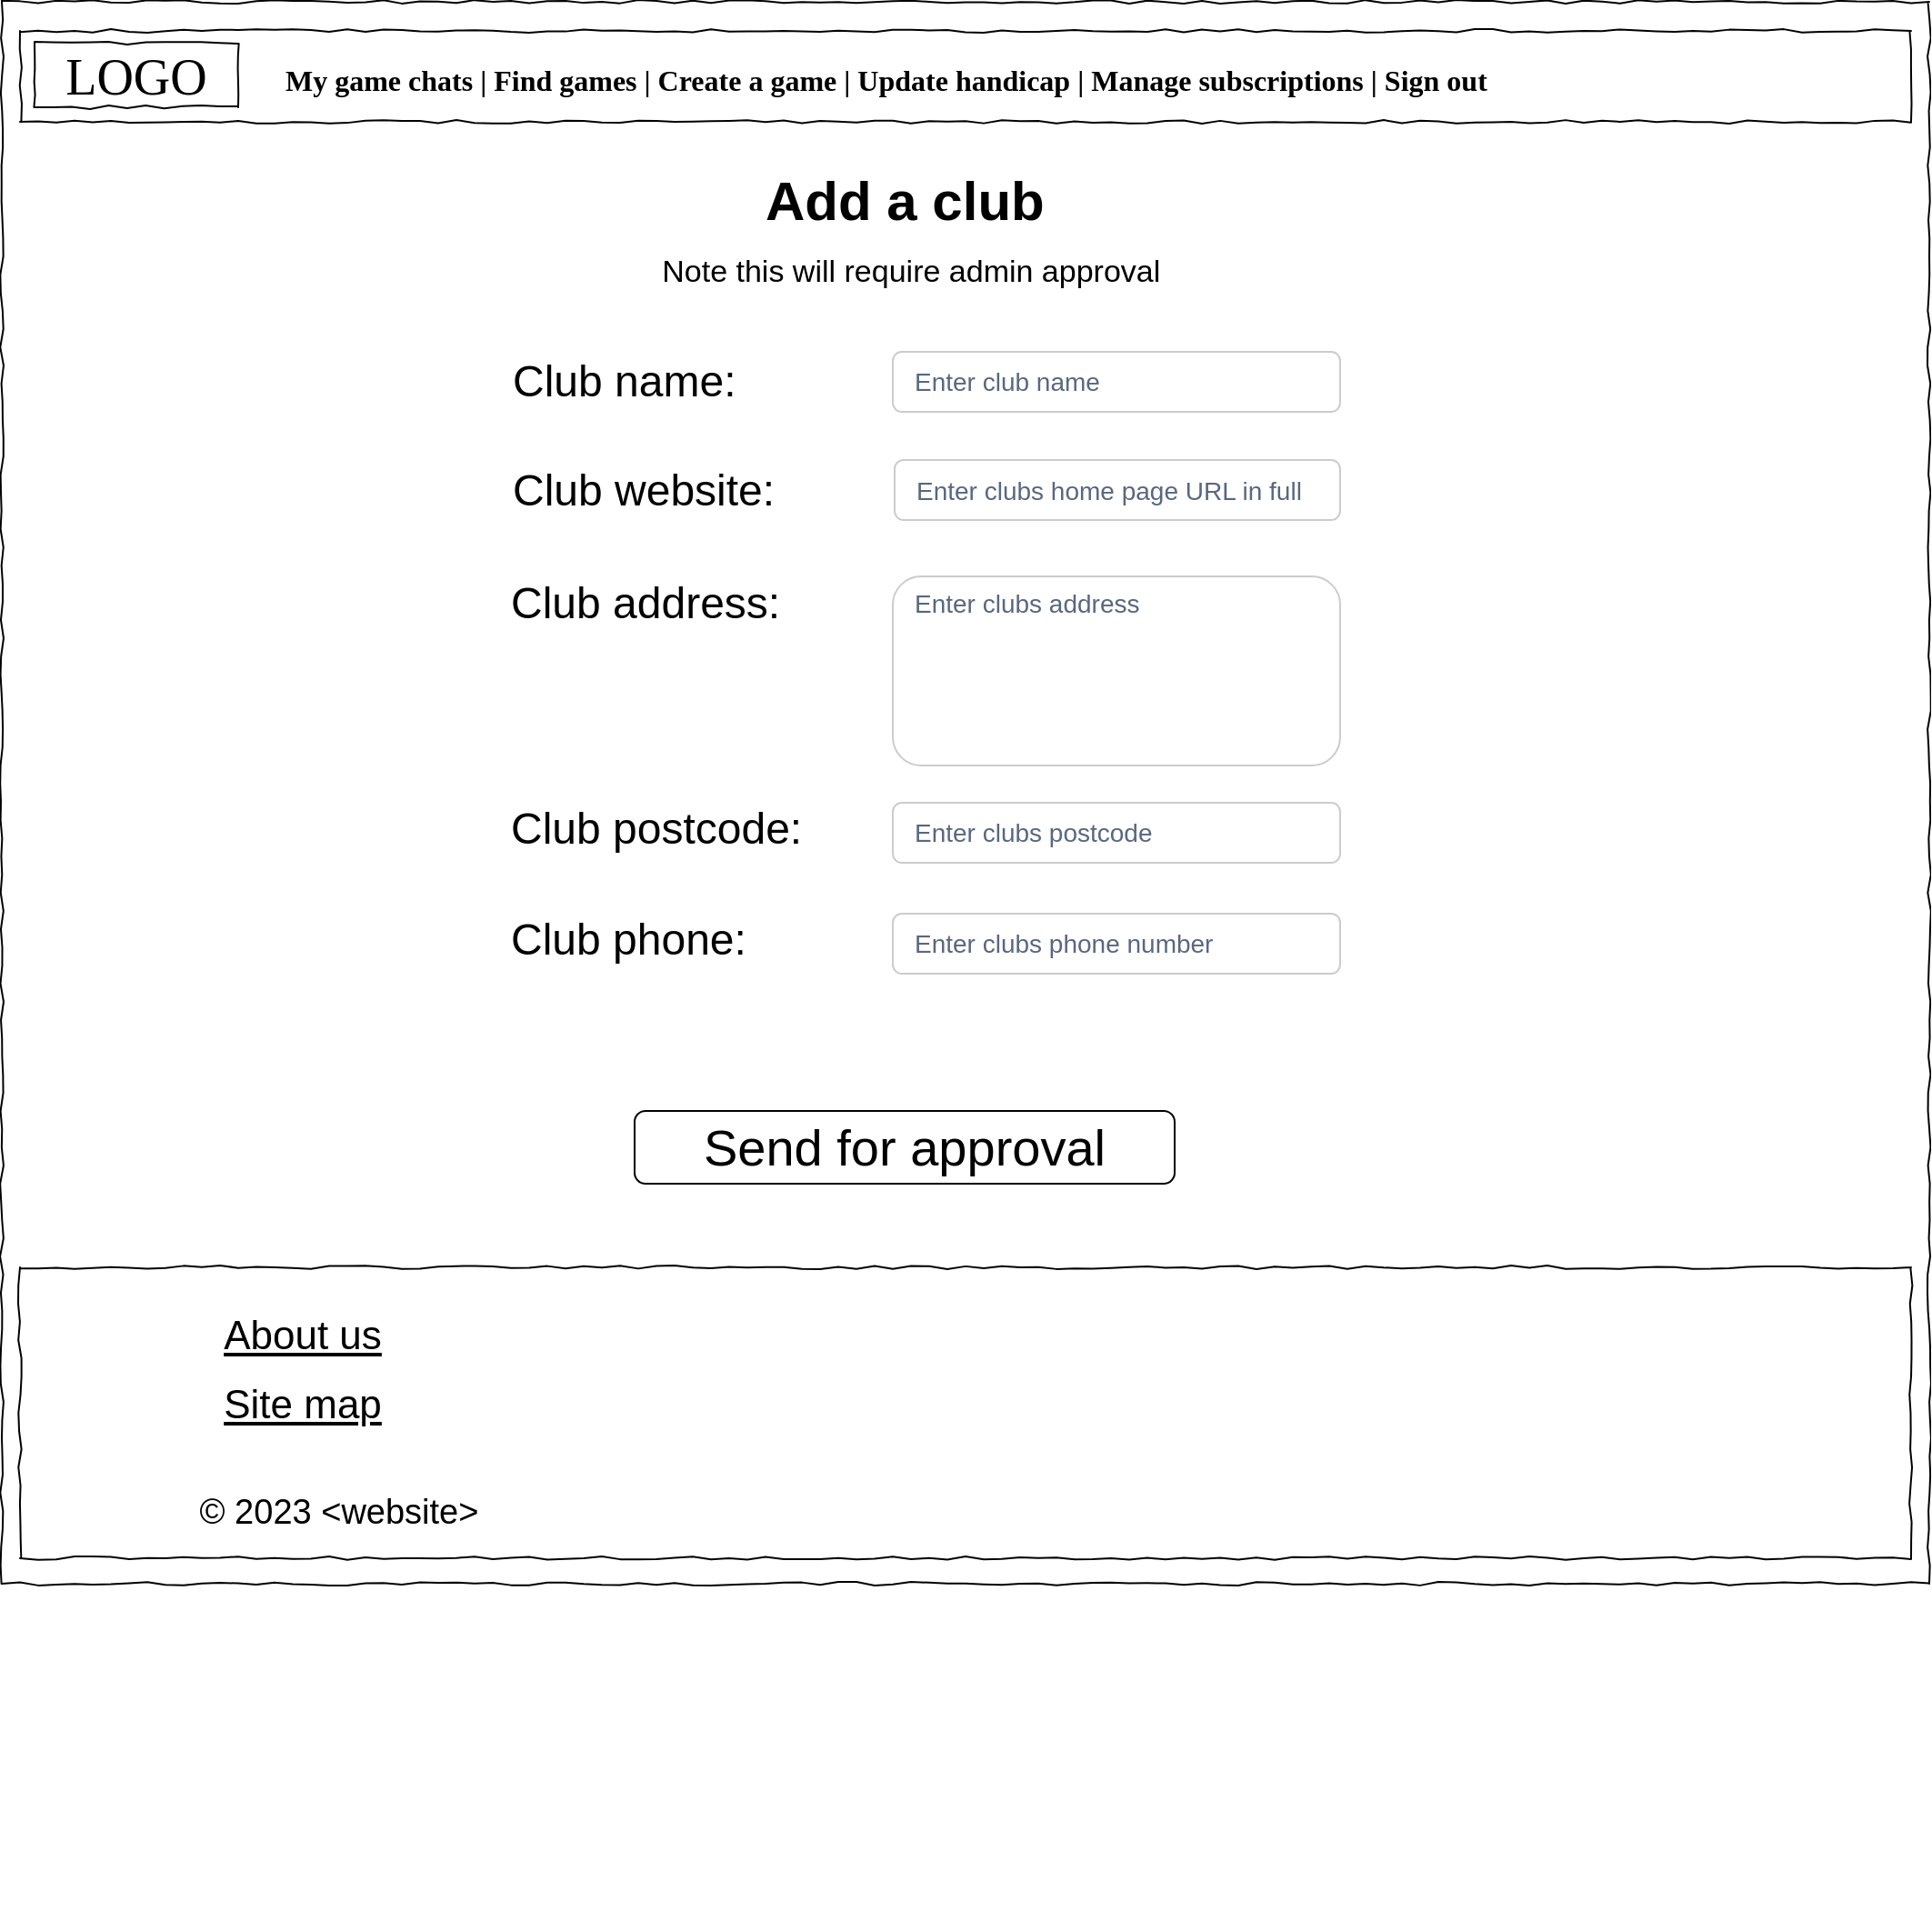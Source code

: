 <mxfile version="22.0.4" type="google">
  <diagram name="Page-1" id="03018318-947c-dd8e-b7a3-06fadd420f32">
    <mxGraphModel grid="1" page="1" gridSize="10" guides="1" tooltips="1" connect="1" arrows="1" fold="1" pageScale="1" pageWidth="1100" pageHeight="850" background="none" math="0" shadow="0">
      <root>
        <mxCell id="0" />
        <mxCell id="1" parent="0" />
        <mxCell id="qYC7P0EI7lyvb2j1Zvjj-5" value="" style="group;movable=1;resizable=1;rotatable=1;deletable=1;editable=1;locked=0;connectable=1;" connectable="0" vertex="1" parent="1">
          <mxGeometry x="30" y="224" width="1050" height="860" as="geometry" />
        </mxCell>
        <mxCell id="677b7b8949515195-1" value="" style="whiteSpace=wrap;html=1;rounded=0;shadow=0;labelBackgroundColor=none;strokeColor=#000000;strokeWidth=1;fillColor=none;fontFamily=Verdana;fontSize=12;fontColor=#000000;align=center;comic=1;" vertex="1" parent="qYC7P0EI7lyvb2j1Zvjj-5">
          <mxGeometry x="-10" y="-200" width="1060" height="870" as="geometry" />
        </mxCell>
        <mxCell id="BP2sfN2S9ao4BCfIzF7K-1" value="&lt;h1&gt;&lt;span style=&quot;font-weight: normal;&quot;&gt;Club name:&lt;/span&gt;&lt;/h1&gt;" style="text;html=1;strokeColor=none;fillColor=none;spacing=5;spacingTop=-20;whiteSpace=wrap;overflow=hidden;rounded=0;" vertex="1" parent="qYC7P0EI7lyvb2j1Zvjj-5">
          <mxGeometry x="266" y="-11" width="290" height="50" as="geometry" />
        </mxCell>
        <mxCell id="5WyYVaLcLOMr_epY7U-2-2" value="&lt;h1&gt;&lt;font style=&quot;font-size: 30px;&quot;&gt;Add a club&lt;/font&gt;&lt;/h1&gt;" style="text;html=1;strokeColor=none;fillColor=none;spacing=5;spacingTop=-20;whiteSpace=wrap;overflow=hidden;rounded=0;" vertex="1" parent="qYC7P0EI7lyvb2j1Zvjj-5">
          <mxGeometry x="405" y="-114" width="230" height="44" as="geometry" />
        </mxCell>
        <mxCell id="mudEd2aArbQALnRcs8rZ-1" value="&lt;span style=&quot;font-size: 14px;&quot;&gt;Enter club name&lt;/span&gt;" style="rounded=1;fillColor=#FFFFFF;strokeColor=#CCCCCC;html=1;whiteSpace=wrap;fontColor=#596780;align=left;fontSize=12;spacingLeft=10;sketch=0;" vertex="1" parent="qYC7P0EI7lyvb2j1Zvjj-5">
          <mxGeometry x="480" y="-7.5" width="246" height="33" as="geometry" />
        </mxCell>
        <mxCell id="mudEd2aArbQALnRcs8rZ-3" value="&lt;h1&gt;&lt;span style=&quot;font-weight: normal;&quot;&gt;Club website:&lt;/span&gt;&lt;/h1&gt;" style="text;html=1;strokeColor=none;fillColor=none;spacing=5;spacingTop=-20;whiteSpace=wrap;overflow=hidden;rounded=0;" vertex="1" parent="qYC7P0EI7lyvb2j1Zvjj-5">
          <mxGeometry x="266" y="49" width="290" height="50" as="geometry" />
        </mxCell>
        <mxCell id="mudEd2aArbQALnRcs8rZ-4" value="&lt;font style=&quot;font-size: 14px;&quot;&gt;Enter clubs home page URL in full&lt;/font&gt;" style="rounded=1;fillColor=#FFFFFF;strokeColor=#CCCCCC;html=1;whiteSpace=wrap;fontColor=#596780;align=left;fontSize=12;spacingLeft=10;sketch=0;" vertex="1" parent="qYC7P0EI7lyvb2j1Zvjj-5">
          <mxGeometry x="481" y="52" width="245" height="33" as="geometry" />
        </mxCell>
        <mxCell id="mudEd2aArbQALnRcs8rZ-7" value="&lt;h1&gt;&lt;span style=&quot;font-weight: normal;&quot;&gt;Club address:&lt;/span&gt;&lt;/h1&gt;" style="text;html=1;strokeColor=none;fillColor=none;spacing=5;spacingTop=-20;whiteSpace=wrap;overflow=hidden;rounded=0;" vertex="1" parent="qYC7P0EI7lyvb2j1Zvjj-5">
          <mxGeometry x="265" y="110.5" width="290" height="50" as="geometry" />
        </mxCell>
        <mxCell id="mudEd2aArbQALnRcs8rZ-10" value="&lt;font style=&quot;font-size: 14px;&quot;&gt;Enter clubs address&lt;/font&gt;" style="rounded=1;fillColor=#FFFFFF;strokeColor=#CCCCCC;html=1;whiteSpace=wrap;fontColor=#596780;align=left;fontSize=12;spacingLeft=10;sketch=0;verticalAlign=top;" vertex="1" parent="qYC7P0EI7lyvb2j1Zvjj-5">
          <mxGeometry x="480" y="116" width="246" height="104" as="geometry" />
        </mxCell>
        <mxCell id="mudEd2aArbQALnRcs8rZ-17" value="&lt;h1&gt;&lt;span style=&quot;font-weight: normal;&quot;&gt;Club postcode:&lt;/span&gt;&lt;/h1&gt;" style="text;html=1;strokeColor=none;fillColor=none;spacing=5;spacingTop=-20;whiteSpace=wrap;overflow=hidden;rounded=0;" vertex="1" parent="qYC7P0EI7lyvb2j1Zvjj-5">
          <mxGeometry x="265" y="235" width="290" height="50" as="geometry" />
        </mxCell>
        <mxCell id="mudEd2aArbQALnRcs8rZ-15" value="&lt;font style=&quot;font-size: 14px;&quot;&gt;Enter clubs postcode&lt;/font&gt;" style="rounded=1;fillColor=#FFFFFF;strokeColor=#CCCCCC;html=1;whiteSpace=wrap;fontColor=#596780;align=left;fontSize=12;spacingLeft=10;sketch=0;" vertex="1" parent="qYC7P0EI7lyvb2j1Zvjj-5">
          <mxGeometry x="480" y="240.5" width="246" height="33" as="geometry" />
        </mxCell>
        <mxCell id="mudEd2aArbQALnRcs8rZ-18" value="&lt;h1&gt;&lt;span style=&quot;font-weight: normal;&quot;&gt;Club phone:&lt;/span&gt;&lt;/h1&gt;" style="text;html=1;strokeColor=none;fillColor=none;spacing=5;spacingTop=-20;whiteSpace=wrap;overflow=hidden;rounded=0;" vertex="1" parent="qYC7P0EI7lyvb2j1Zvjj-5">
          <mxGeometry x="265" y="296" width="290" height="50" as="geometry" />
        </mxCell>
        <mxCell id="mudEd2aArbQALnRcs8rZ-19" value="&lt;font style=&quot;font-size: 14px;&quot;&gt;Enter clubs phone number&lt;/font&gt;" style="rounded=1;fillColor=#FFFFFF;strokeColor=#CCCCCC;html=1;whiteSpace=wrap;fontColor=#596780;align=left;fontSize=12;spacingLeft=10;sketch=0;" vertex="1" parent="qYC7P0EI7lyvb2j1Zvjj-5">
          <mxGeometry x="480" y="301.5" width="246" height="33" as="geometry" />
        </mxCell>
        <mxCell id="mudEd2aArbQALnRcs8rZ-30" value="&lt;font style=&quot;font-size: 28px;&quot;&gt;Send for approval&lt;/font&gt;" style="rounded=1;whiteSpace=wrap;html=1;verticalAlign=bottom;" vertex="1" parent="qYC7P0EI7lyvb2j1Zvjj-5">
          <mxGeometry x="338" y="410" width="297" height="40" as="geometry" />
        </mxCell>
        <mxCell id="qYC7P0EI7lyvb2j1Zvjj-28" value="&lt;div style=&quot;text-align: justify&quot;&gt;&lt;br&gt;&lt;/div&gt;" style="whiteSpace=wrap;html=1;rounded=0;shadow=0;labelBackgroundColor=none;strokeWidth=1;fontFamily=Verdana;fontSize=12;align=center;verticalAlign=top;spacing=10;comic=1;" vertex="1" parent="qYC7P0EI7lyvb2j1Zvjj-5">
          <mxGeometry y="496" width="1040" height="160" as="geometry" />
        </mxCell>
        <mxCell id="8phkjEfu20HQz3NuUWRH-15" value="&lt;font face=&quot;Arial&quot; style=&quot;font-size: 22px;&quot;&gt;&lt;u style=&quot;&quot;&gt;About us&lt;/u&gt;&lt;/font&gt;" style="text;html=1;points=[];align=center;verticalAlign=top;spacingTop=-4;fontSize=19;fontFamily=Verdana" vertex="1" parent="qYC7P0EI7lyvb2j1Zvjj-5">
          <mxGeometry x="70" y="518" width="170" height="20" as="geometry" />
        </mxCell>
        <mxCell id="8phkjEfu20HQz3NuUWRH-14" value="&lt;font face=&quot;Arial&quot; style=&quot;font-size: 22px;&quot;&gt;&lt;u style=&quot;&quot;&gt;Site map&lt;/u&gt;&lt;/font&gt;" style="text;html=1;points=[];align=center;verticalAlign=top;spacingTop=-4;fontSize=19;fontFamily=Verdana" vertex="1" parent="qYC7P0EI7lyvb2j1Zvjj-5">
          <mxGeometry x="70" y="556" width="170" height="20" as="geometry" />
        </mxCell>
        <mxCell id="qYC7P0EI7lyvb2j1Zvjj-29" value="&lt;font face=&quot;Arial&quot;&gt;© 2023 &amp;lt;website&amp;gt;&lt;/font&gt;" style="text;html=1;points=[];align=center;verticalAlign=top;spacingTop=-4;fontSize=19;fontFamily=Verdana" vertex="1" parent="qYC7P0EI7lyvb2j1Zvjj-5">
          <mxGeometry x="90" y="617" width="170" height="20" as="geometry" />
        </mxCell>
        <mxCell id="677b7b8949515195-10" value="" style="whiteSpace=wrap;html=1;rounded=0;shadow=0;labelBackgroundColor=none;strokeWidth=1;fillColor=none;fontFamily=Verdana;fontSize=12;align=center;comic=1;" vertex="1" parent="1">
          <mxGeometry x="30" y="40" width="1040" height="50" as="geometry" />
        </mxCell>
        <mxCell id="677b7b8949515195-12" value="&lt;font style=&quot;font-size: 16px;&quot;&gt;&lt;b style=&quot;border-color: var(--border-color);&quot;&gt;My game chats | Find games | Create a game |&amp;nbsp;&lt;/b&gt;&lt;b&gt;Update handicap | Manage subscriptions | Sign out&lt;/b&gt;&lt;/font&gt;" style="text;html=1;points=[];align=left;verticalAlign=top;spacingTop=-4;fontSize=14;fontFamily=Verdana" vertex="1" parent="1">
          <mxGeometry x="174" y="55" width="170" height="20" as="geometry" />
        </mxCell>
        <mxCell id="8phkjEfu20HQz3NuUWRH-20" value="&lt;font face=&quot;Comic Sans MS&quot;&gt;&lt;font style=&quot;font-size: 22px;&quot;&gt;&lt;br&gt;&lt;/font&gt;&lt;/font&gt;" style="text;html=1;points=[];align=left;verticalAlign=top;spacingTop=-4;fontSize=19;fontFamily=Verdana" vertex="1" parent="1">
          <mxGeometry x="701" y="520" width="62.12" height="33" as="geometry" />
        </mxCell>
        <mxCell id="IgBskjyFUGVjYucHrxcE-1" value="LOGO" style="whiteSpace=wrap;html=1;rounded=0;shadow=0;labelBackgroundColor=none;strokeWidth=1;fontFamily=Verdana;fontSize=28;align=center;comic=1;" vertex="1" parent="1">
          <mxGeometry x="38" y="47" width="112" height="35" as="geometry" />
        </mxCell>
        <mxCell id="5WyYVaLcLOMr_epY7U-2-1" value="&lt;span style=&quot;font-size: 17px;&quot;&gt;Note this will require admin approval&amp;nbsp;&lt;/span&gt;" style="text;html=1;strokeColor=none;fillColor=none;align=center;verticalAlign=middle;whiteSpace=wrap;rounded=0;" vertex="1" parent="1">
          <mxGeometry x="380" y="158" width="285" height="30" as="geometry" />
        </mxCell>
      </root>
    </mxGraphModel>
  </diagram>
</mxfile>
